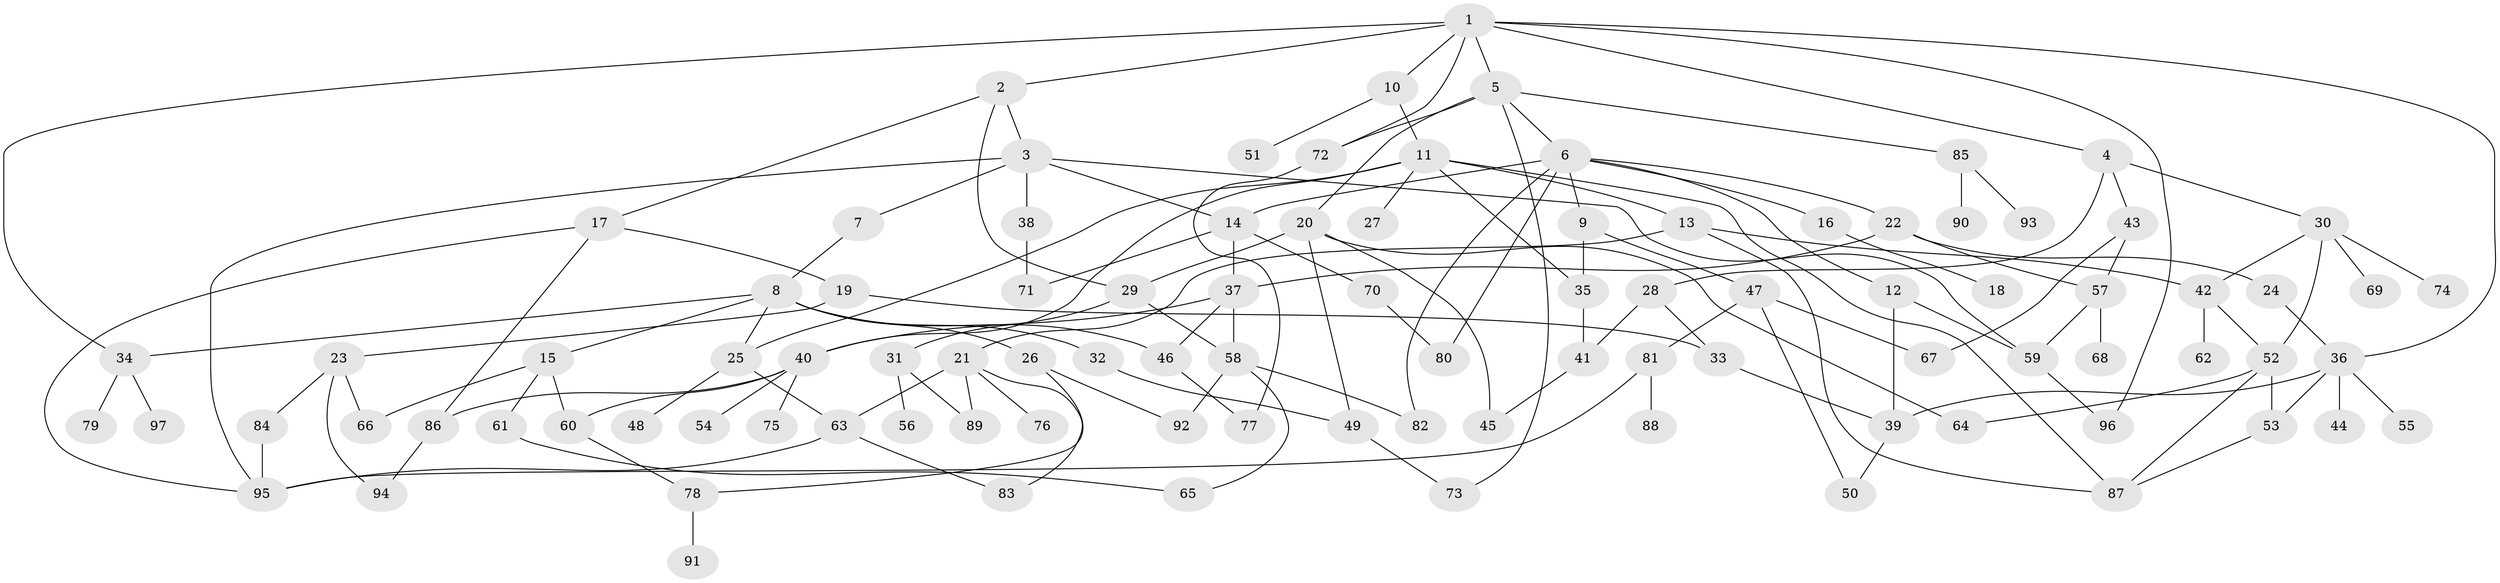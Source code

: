 // coarse degree distribution, {8: 0.05128205128205128, 4: 0.15384615384615385, 7: 0.05128205128205128, 5: 0.23076923076923078, 6: 0.05128205128205128, 3: 0.1794871794871795, 2: 0.1794871794871795, 1: 0.07692307692307693, 9: 0.02564102564102564}
// Generated by graph-tools (version 1.1) at 2025/36/03/04/25 23:36:10]
// undirected, 97 vertices, 145 edges
graph export_dot {
  node [color=gray90,style=filled];
  1;
  2;
  3;
  4;
  5;
  6;
  7;
  8;
  9;
  10;
  11;
  12;
  13;
  14;
  15;
  16;
  17;
  18;
  19;
  20;
  21;
  22;
  23;
  24;
  25;
  26;
  27;
  28;
  29;
  30;
  31;
  32;
  33;
  34;
  35;
  36;
  37;
  38;
  39;
  40;
  41;
  42;
  43;
  44;
  45;
  46;
  47;
  48;
  49;
  50;
  51;
  52;
  53;
  54;
  55;
  56;
  57;
  58;
  59;
  60;
  61;
  62;
  63;
  64;
  65;
  66;
  67;
  68;
  69;
  70;
  71;
  72;
  73;
  74;
  75;
  76;
  77;
  78;
  79;
  80;
  81;
  82;
  83;
  84;
  85;
  86;
  87;
  88;
  89;
  90;
  91;
  92;
  93;
  94;
  95;
  96;
  97;
  1 -- 2;
  1 -- 4;
  1 -- 5;
  1 -- 10;
  1 -- 36;
  1 -- 72;
  1 -- 96;
  1 -- 34;
  2 -- 3;
  2 -- 17;
  2 -- 29;
  3 -- 7;
  3 -- 14;
  3 -- 38;
  3 -- 59;
  3 -- 95;
  4 -- 28;
  4 -- 30;
  4 -- 43;
  5 -- 6;
  5 -- 20;
  5 -- 85;
  5 -- 73;
  5 -- 72;
  6 -- 9;
  6 -- 12;
  6 -- 16;
  6 -- 22;
  6 -- 80;
  6 -- 82;
  6 -- 14;
  7 -- 8;
  8 -- 15;
  8 -- 26;
  8 -- 32;
  8 -- 34;
  8 -- 46;
  8 -- 25;
  9 -- 35;
  9 -- 47;
  10 -- 11;
  10 -- 51;
  11 -- 13;
  11 -- 25;
  11 -- 27;
  11 -- 35;
  11 -- 40;
  11 -- 87;
  12 -- 39;
  12 -- 59;
  13 -- 21;
  13 -- 42;
  13 -- 87;
  14 -- 70;
  14 -- 37;
  14 -- 71;
  15 -- 61;
  15 -- 66;
  15 -- 60;
  16 -- 18;
  17 -- 19;
  17 -- 86;
  17 -- 95;
  19 -- 23;
  19 -- 33;
  20 -- 29;
  20 -- 49;
  20 -- 45;
  20 -- 64;
  21 -- 63;
  21 -- 76;
  21 -- 83;
  21 -- 89;
  22 -- 24;
  22 -- 37;
  22 -- 57;
  23 -- 84;
  23 -- 94;
  23 -- 66;
  24 -- 36;
  25 -- 48;
  25 -- 63;
  26 -- 78;
  26 -- 92;
  28 -- 33;
  28 -- 41;
  29 -- 31;
  29 -- 58;
  30 -- 69;
  30 -- 74;
  30 -- 52;
  30 -- 42;
  31 -- 56;
  31 -- 89;
  32 -- 49;
  33 -- 39;
  34 -- 79;
  34 -- 97;
  35 -- 41;
  36 -- 44;
  36 -- 53;
  36 -- 55;
  36 -- 39;
  37 -- 40;
  37 -- 46;
  37 -- 58;
  38 -- 71;
  39 -- 50;
  40 -- 54;
  40 -- 60;
  40 -- 75;
  40 -- 86;
  41 -- 45;
  42 -- 52;
  42 -- 62;
  43 -- 57;
  43 -- 67;
  46 -- 77;
  47 -- 81;
  47 -- 50;
  47 -- 67;
  49 -- 73;
  52 -- 64;
  52 -- 53;
  52 -- 87;
  53 -- 87;
  57 -- 68;
  57 -- 59;
  58 -- 92;
  58 -- 82;
  58 -- 65;
  59 -- 96;
  60 -- 78;
  61 -- 65;
  63 -- 95;
  63 -- 83;
  70 -- 80;
  72 -- 77;
  78 -- 91;
  81 -- 88;
  81 -- 95;
  84 -- 95;
  85 -- 90;
  85 -- 93;
  86 -- 94;
}
